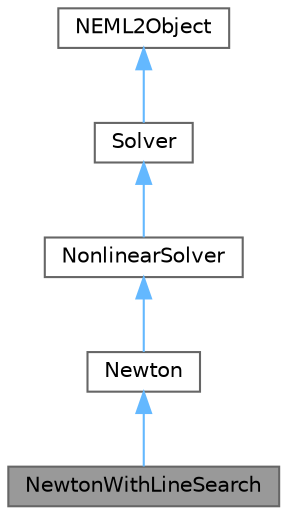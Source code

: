 digraph "NewtonWithLineSearch"
{
 // LATEX_PDF_SIZE
  bgcolor="transparent";
  edge [fontname=Helvetica,fontsize=10,labelfontname=Helvetica,labelfontsize=10];
  node [fontname=Helvetica,fontsize=10,shape=box,height=0.2,width=0.4];
  Node1 [id="Node000001",label="NewtonWithLineSearch",height=0.2,width=0.4,color="gray40", fillcolor="grey60", style="filled", fontcolor="black",tooltip="The nonlinear solver solves a nonlinear system of equations."];
  Node2 -> Node1 [id="edge1_Node000001_Node000002",dir="back",color="steelblue1",style="solid",tooltip=" "];
  Node2 [id="Node000002",label="Newton",height=0.2,width=0.4,color="gray40", fillcolor="white", style="filled",URL="$classneml2_1_1Newton.html",tooltip="The nonlinear solver solves a nonlinear system of equations."];
  Node3 -> Node2 [id="edge2_Node000002_Node000003",dir="back",color="steelblue1",style="solid",tooltip=" "];
  Node3 [id="Node000003",label="NonlinearSolver",height=0.2,width=0.4,color="gray40", fillcolor="white", style="filled",URL="$classneml2_1_1NonlinearSolver.html",tooltip="The nonlinear solver solves a nonlinear system of equations."];
  Node4 -> Node3 [id="edge3_Node000003_Node000004",dir="back",color="steelblue1",style="solid",tooltip=" "];
  Node4 [id="Node000004",label="Solver",height=0.2,width=0.4,color="gray40", fillcolor="white", style="filled",URL="$classneml2_1_1Solver.html",tooltip="The solver solves a system of equations."];
  Node5 -> Node4 [id="edge4_Node000004_Node000005",dir="back",color="steelblue1",style="solid",tooltip=" "];
  Node5 [id="Node000005",label="NEML2Object",height=0.2,width=0.4,color="gray40", fillcolor="white", style="filled",URL="$classneml2_1_1NEML2Object.html",tooltip="The base class of all \"manufacturable\" objects in the NEML2 library."];
}
